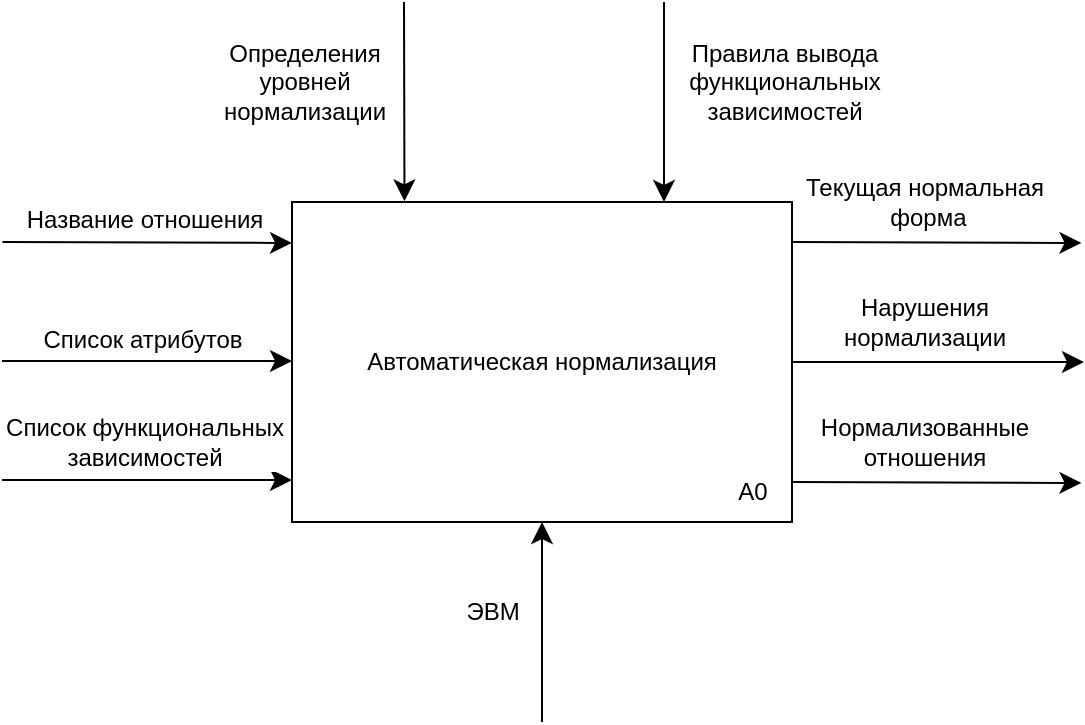 <mxfile version="27.0.9">
  <diagram name="Страница — 1" id="91X2aZSLvUdye_5keOuR">
    <mxGraphModel dx="683" dy="783" grid="1" gridSize="10" guides="1" tooltips="1" connect="1" arrows="1" fold="1" page="1" pageScale="1" pageWidth="827" pageHeight="1169" math="0" shadow="0">
      <root>
        <mxCell id="0" />
        <mxCell id="1" parent="0" />
        <mxCell id="vWBpz503TdF2dAPc1-_F-3" value="" style="group" vertex="1" connectable="0" parent="1">
          <mxGeometry x="164" y="260" width="250" height="160" as="geometry" />
        </mxCell>
        <mxCell id="vWBpz503TdF2dAPc1-_F-10" style="edgeStyle=none;curved=1;rounded=0;orthogonalLoop=1;jettySize=auto;html=1;fontSize=12;startSize=8;endSize=8;" edge="1" parent="vWBpz503TdF2dAPc1-_F-3" source="vWBpz503TdF2dAPc1-_F-1">
          <mxGeometry relative="1" as="geometry">
            <mxPoint x="396" y="80" as="targetPoint" />
          </mxGeometry>
        </mxCell>
        <mxCell id="vWBpz503TdF2dAPc1-_F-1" value="Автоматическая нормализация" style="rounded=0;whiteSpace=wrap;html=1;" vertex="1" parent="vWBpz503TdF2dAPc1-_F-3">
          <mxGeometry width="250" height="160" as="geometry" />
        </mxCell>
        <mxCell id="vWBpz503TdF2dAPc1-_F-2" value="A0" style="text;html=1;align=center;verticalAlign=middle;whiteSpace=wrap;rounded=0;" vertex="1" parent="vWBpz503TdF2dAPc1-_F-3">
          <mxGeometry x="211" y="130" width="39" height="30" as="geometry" />
        </mxCell>
        <mxCell id="vWBpz503TdF2dAPc1-_F-4" value="" style="endArrow=classic;html=1;rounded=0;fontSize=12;startSize=8;endSize=8;curved=1;entryX=0.003;entryY=0.178;entryDx=0;entryDy=0;entryPerimeter=0;" edge="1" parent="1">
          <mxGeometry width="50" height="50" relative="1" as="geometry">
            <mxPoint x="19.25" y="280" as="sourcePoint" />
            <mxPoint x="164" y="280.48" as="targetPoint" />
          </mxGeometry>
        </mxCell>
        <mxCell id="vWBpz503TdF2dAPc1-_F-5" value="Название отношения" style="edgeLabel;html=1;align=center;verticalAlign=middle;resizable=0;points=[];fontSize=12;" vertex="1" connectable="0" parent="vWBpz503TdF2dAPc1-_F-4">
          <mxGeometry x="0.006" y="1" relative="1" as="geometry">
            <mxPoint x="-3" y="-10" as="offset" />
          </mxGeometry>
        </mxCell>
        <mxCell id="vWBpz503TdF2dAPc1-_F-6" value="" style="endArrow=classic;html=1;rounded=0;fontSize=12;startSize=8;endSize=8;curved=1;entryX=0.003;entryY=0.178;entryDx=0;entryDy=0;entryPerimeter=0;" edge="1" parent="1">
          <mxGeometry width="50" height="50" relative="1" as="geometry">
            <mxPoint x="19" y="339.5" as="sourcePoint" />
            <mxPoint x="164" y="339.5" as="targetPoint" />
          </mxGeometry>
        </mxCell>
        <mxCell id="vWBpz503TdF2dAPc1-_F-7" value="Список атрибутов" style="edgeLabel;html=1;align=center;verticalAlign=middle;resizable=0;points=[];fontSize=12;" vertex="1" connectable="0" parent="vWBpz503TdF2dAPc1-_F-6">
          <mxGeometry x="0.006" y="1" relative="1" as="geometry">
            <mxPoint x="-3" y="-10" as="offset" />
          </mxGeometry>
        </mxCell>
        <mxCell id="vWBpz503TdF2dAPc1-_F-8" value="" style="endArrow=classic;html=1;rounded=0;fontSize=12;startSize=8;endSize=8;curved=1;entryX=0;entryY=0.75;entryDx=0;entryDy=0;" edge="1" parent="1">
          <mxGeometry width="50" height="50" relative="1" as="geometry">
            <mxPoint x="19" y="399" as="sourcePoint" />
            <mxPoint x="164" y="399" as="targetPoint" />
          </mxGeometry>
        </mxCell>
        <mxCell id="vWBpz503TdF2dAPc1-_F-9" value="Список функциональных&lt;div&gt;зависимостей&lt;/div&gt;" style="edgeLabel;html=1;align=center;verticalAlign=middle;resizable=0;points=[];fontSize=12;" vertex="1" connectable="0" parent="vWBpz503TdF2dAPc1-_F-8">
          <mxGeometry x="0.006" y="1" relative="1" as="geometry">
            <mxPoint x="-2" y="-18" as="offset" />
          </mxGeometry>
        </mxCell>
        <mxCell id="vWBpz503TdF2dAPc1-_F-11" value="Нарушения&lt;div&gt;нормализации&lt;/div&gt;" style="edgeLabel;html=1;align=center;verticalAlign=middle;resizable=0;points=[];fontSize=12;" vertex="1" connectable="0" parent="1">
          <mxGeometry x="480" y="320" as="geometry" />
        </mxCell>
        <mxCell id="vWBpz503TdF2dAPc1-_F-12" value="" style="endArrow=classic;html=1;rounded=0;fontSize=12;startSize=8;endSize=8;curved=1;entryX=0.003;entryY=0.178;entryDx=0;entryDy=0;entryPerimeter=0;" edge="1" parent="1">
          <mxGeometry width="50" height="50" relative="1" as="geometry">
            <mxPoint x="414" y="280" as="sourcePoint" />
            <mxPoint x="558.75" y="280.48" as="targetPoint" />
          </mxGeometry>
        </mxCell>
        <mxCell id="vWBpz503TdF2dAPc1-_F-13" value="Текущая нормальная&lt;div&gt;&amp;nbsp;форма&lt;/div&gt;" style="edgeLabel;html=1;align=center;verticalAlign=middle;resizable=0;points=[];fontSize=12;" vertex="1" connectable="0" parent="vWBpz503TdF2dAPc1-_F-12">
          <mxGeometry x="0.006" y="1" relative="1" as="geometry">
            <mxPoint x="-7" y="-19" as="offset" />
          </mxGeometry>
        </mxCell>
        <mxCell id="vWBpz503TdF2dAPc1-_F-14" value="" style="endArrow=classic;html=1;rounded=0;fontSize=12;startSize=8;endSize=8;curved=1;entryX=0.003;entryY=0.178;entryDx=0;entryDy=0;entryPerimeter=0;" edge="1" parent="1">
          <mxGeometry width="50" height="50" relative="1" as="geometry">
            <mxPoint x="414" y="400" as="sourcePoint" />
            <mxPoint x="558.75" y="400.48" as="targetPoint" />
          </mxGeometry>
        </mxCell>
        <mxCell id="vWBpz503TdF2dAPc1-_F-15" value="Нормализованные&lt;div&gt;отношения&lt;/div&gt;" style="edgeLabel;html=1;align=center;verticalAlign=middle;resizable=0;points=[];fontSize=12;" vertex="1" connectable="0" parent="vWBpz503TdF2dAPc1-_F-14">
          <mxGeometry x="0.006" y="1" relative="1" as="geometry">
            <mxPoint x="-7" y="-19" as="offset" />
          </mxGeometry>
        </mxCell>
        <mxCell id="vWBpz503TdF2dAPc1-_F-16" value="" style="endArrow=classic;html=1;rounded=0;fontSize=12;startSize=8;endSize=8;curved=1;entryX=0.225;entryY=-0.002;entryDx=0;entryDy=0;entryPerimeter=0;" edge="1" parent="1" target="vWBpz503TdF2dAPc1-_F-1">
          <mxGeometry width="50" height="50" relative="1" as="geometry">
            <mxPoint x="220" y="160" as="sourcePoint" />
            <mxPoint x="220" y="258" as="targetPoint" />
          </mxGeometry>
        </mxCell>
        <mxCell id="vWBpz503TdF2dAPc1-_F-17" value="Определения&lt;div&gt;уровней&lt;/div&gt;&lt;div&gt;нормализации&lt;/div&gt;" style="edgeLabel;html=1;align=center;verticalAlign=middle;resizable=0;points=[];fontSize=12;" vertex="1" connectable="0" parent="1">
          <mxGeometry x="170" y="200" as="geometry" />
        </mxCell>
        <mxCell id="vWBpz503TdF2dAPc1-_F-22" value="" style="endArrow=classic;html=1;rounded=0;fontSize=12;startSize=8;endSize=8;curved=1;entryX=0.225;entryY=-0.002;entryDx=0;entryDy=0;entryPerimeter=0;" edge="1" parent="1">
          <mxGeometry width="50" height="50" relative="1" as="geometry">
            <mxPoint x="350" y="160" as="sourcePoint" />
            <mxPoint x="350" y="260" as="targetPoint" />
          </mxGeometry>
        </mxCell>
        <mxCell id="vWBpz503TdF2dAPc1-_F-23" value="Правила вывода&lt;div&gt;функциональных&lt;/div&gt;&lt;div&gt;зависимостей&lt;/div&gt;" style="edgeLabel;html=1;align=center;verticalAlign=middle;resizable=0;points=[];fontSize=12;" vertex="1" connectable="0" parent="1">
          <mxGeometry x="410" y="200" as="geometry" />
        </mxCell>
        <mxCell id="vWBpz503TdF2dAPc1-_F-24" value="" style="endArrow=classic;html=1;rounded=0;fontSize=12;startSize=8;endSize=8;curved=1;entryX=0.5;entryY=1;entryDx=0;entryDy=0;" edge="1" parent="1" target="vWBpz503TdF2dAPc1-_F-1">
          <mxGeometry width="50" height="50" relative="1" as="geometry">
            <mxPoint x="289" y="520" as="sourcePoint" />
            <mxPoint x="360" y="630" as="targetPoint" />
          </mxGeometry>
        </mxCell>
        <mxCell id="vWBpz503TdF2dAPc1-_F-25" value="ЭВМ" style="edgeLabel;html=1;align=center;verticalAlign=middle;resizable=0;points=[];fontSize=12;" vertex="1" connectable="0" parent="1">
          <mxGeometry x="264" y="465" as="geometry" />
        </mxCell>
      </root>
    </mxGraphModel>
  </diagram>
</mxfile>
